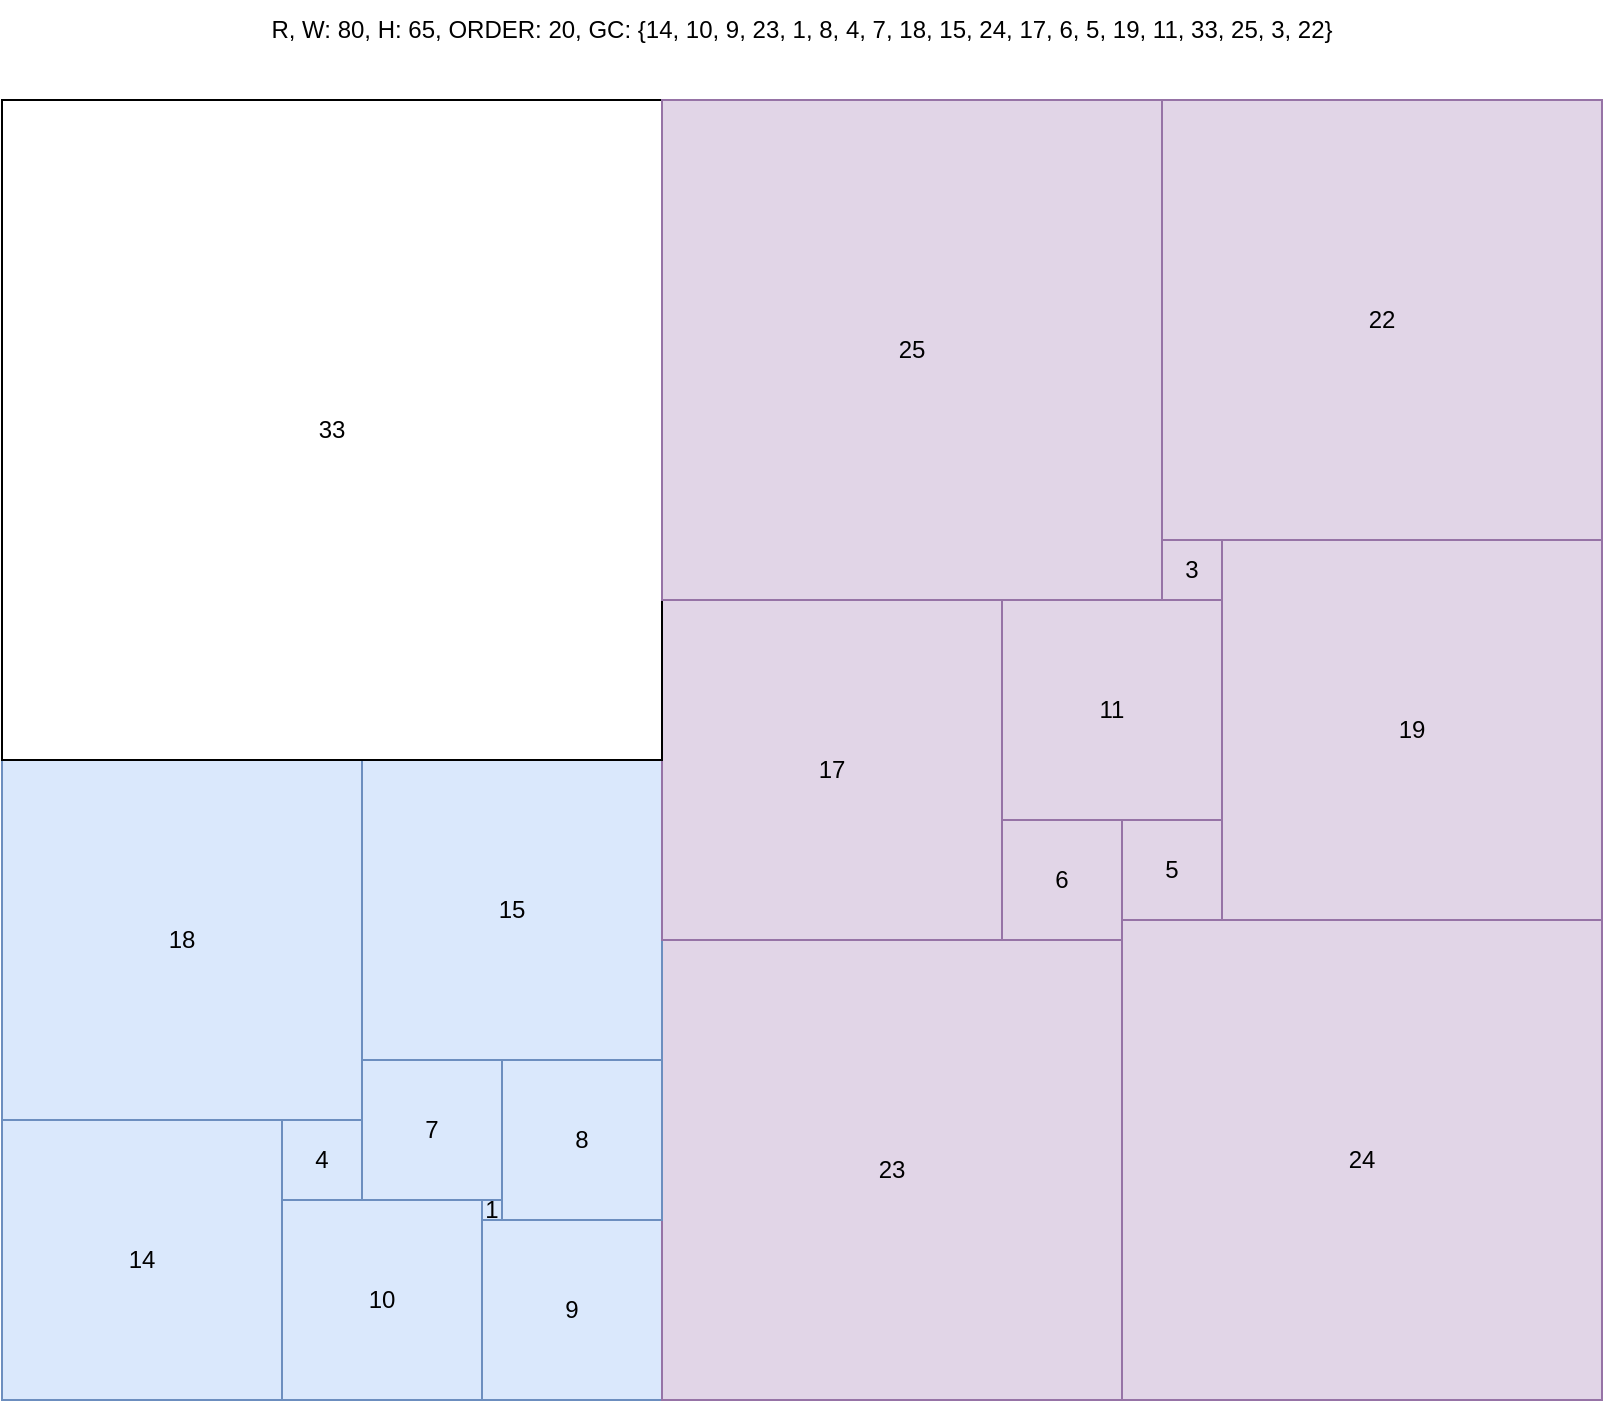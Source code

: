 <mxfile version="21.2.1" type="device">
  <diagram name="Page-1" id="H1nZVYqxkzLZFgEqRADx">
    <mxGraphModel dx="-2930" dy="2675" grid="1" gridSize="10" guides="1" tooltips="1" connect="1" arrows="1" fold="1" page="1" pageScale="1" pageWidth="850" pageHeight="1100" math="0" shadow="0">
      <root>
        <mxCell id="0" />
        <mxCell id="1" parent="0" />
        <mxCell id="AsBp8XiL8Dx4Y6rQVwFH-14078" value="R, W: 80, H: 65, ORDER: 20, GC: {14, 10, 9, 23, 1, 8, 4, 7, 18, 15, 24, 17, 6, 5, 19, 11, 33, 25, 3, 22} " style="text;html=1;strokeColor=none;fillColor=none;align=center;verticalAlign=middle;whiteSpace=wrap;rounded=0;" parent="1" vertex="1">
          <mxGeometry x="4300" width="800" height="30" as="geometry" />
        </mxCell>
        <mxCell id="A1Go9RzxD82dU9YXhFvT-1" value="" style="group;flipV=1;" vertex="1" connectable="0" parent="1">
          <mxGeometry x="4300" y="50" width="800" height="650" as="geometry" />
        </mxCell>
        <mxCell id="761dnnyQ54j-Cl0NHfQN-14079" value="14" style="rounded=0;whiteSpace=wrap;html=1;fillColor=#dae8fc;strokeColor=#6c8ebf;" parent="A1Go9RzxD82dU9YXhFvT-1" vertex="1">
          <mxGeometry y="510" width="140" height="140" as="geometry" />
        </mxCell>
        <mxCell id="761dnnyQ54j-Cl0NHfQN-14080" value="10" style="rounded=0;whiteSpace=wrap;html=1;fillColor=#dae8fc;strokeColor=#6c8ebf;" parent="A1Go9RzxD82dU9YXhFvT-1" vertex="1">
          <mxGeometry x="140" y="550" width="100" height="100" as="geometry" />
        </mxCell>
        <mxCell id="761dnnyQ54j-Cl0NHfQN-14081" value="9" style="rounded=0;whiteSpace=wrap;html=1;fillColor=#dae8fc;strokeColor=#6c8ebf;" parent="A1Go9RzxD82dU9YXhFvT-1" vertex="1">
          <mxGeometry x="240" y="560" width="90" height="90" as="geometry" />
        </mxCell>
        <mxCell id="761dnnyQ54j-Cl0NHfQN-14082" value="23" style="rounded=0;whiteSpace=wrap;html=1;fillColor=#e1d5e7;strokeColor=#9673a6;" parent="A1Go9RzxD82dU9YXhFvT-1" vertex="1">
          <mxGeometry x="330" y="420" width="230" height="230" as="geometry" />
        </mxCell>
        <mxCell id="761dnnyQ54j-Cl0NHfQN-14083" value="1" style="rounded=0;whiteSpace=wrap;html=1;fillColor=#dae8fc;strokeColor=#6c8ebf;" parent="A1Go9RzxD82dU9YXhFvT-1" vertex="1">
          <mxGeometry x="240" y="550" width="10" height="10" as="geometry" />
        </mxCell>
        <mxCell id="761dnnyQ54j-Cl0NHfQN-14084" value="8" style="rounded=0;whiteSpace=wrap;html=1;fillColor=#dae8fc;strokeColor=#6c8ebf;" parent="A1Go9RzxD82dU9YXhFvT-1" vertex="1">
          <mxGeometry x="250" y="480" width="80" height="80" as="geometry" />
        </mxCell>
        <mxCell id="761dnnyQ54j-Cl0NHfQN-14085" value="4" style="rounded=0;whiteSpace=wrap;html=1;fillColor=#dae8fc;strokeColor=#6c8ebf;" parent="A1Go9RzxD82dU9YXhFvT-1" vertex="1">
          <mxGeometry x="140" y="510" width="40" height="40" as="geometry" />
        </mxCell>
        <mxCell id="761dnnyQ54j-Cl0NHfQN-14086" value="7" style="rounded=0;whiteSpace=wrap;html=1;fillColor=#dae8fc;strokeColor=#6c8ebf;" parent="A1Go9RzxD82dU9YXhFvT-1" vertex="1">
          <mxGeometry x="180" y="480" width="70" height="70" as="geometry" />
        </mxCell>
        <mxCell id="761dnnyQ54j-Cl0NHfQN-14087" value="18" style="rounded=0;whiteSpace=wrap;html=1;fillColor=#dae8fc;strokeColor=#6c8ebf;" parent="A1Go9RzxD82dU9YXhFvT-1" vertex="1">
          <mxGeometry y="330" width="180" height="180" as="geometry" />
        </mxCell>
        <mxCell id="761dnnyQ54j-Cl0NHfQN-14088" value="15" style="rounded=0;whiteSpace=wrap;html=1;fillColor=#dae8fc;strokeColor=#6c8ebf;" parent="A1Go9RzxD82dU9YXhFvT-1" vertex="1">
          <mxGeometry x="180" y="330" width="150" height="150" as="geometry" />
        </mxCell>
        <mxCell id="761dnnyQ54j-Cl0NHfQN-14089" value="24" style="rounded=0;whiteSpace=wrap;html=1;fillColor=#e1d5e7;strokeColor=#9673a6;" parent="A1Go9RzxD82dU9YXhFvT-1" vertex="1">
          <mxGeometry x="560" y="410" width="240" height="240" as="geometry" />
        </mxCell>
        <mxCell id="761dnnyQ54j-Cl0NHfQN-14090" value="17" style="rounded=0;whiteSpace=wrap;html=1;fillColor=#e1d5e7;strokeColor=#9673a6;" parent="A1Go9RzxD82dU9YXhFvT-1" vertex="1">
          <mxGeometry x="330" y="250" width="170" height="170" as="geometry" />
        </mxCell>
        <mxCell id="761dnnyQ54j-Cl0NHfQN-14091" value="6" style="rounded=0;whiteSpace=wrap;html=1;fillColor=#e1d5e7;strokeColor=#9673a6;" parent="A1Go9RzxD82dU9YXhFvT-1" vertex="1">
          <mxGeometry x="500" y="360" width="60" height="60" as="geometry" />
        </mxCell>
        <mxCell id="761dnnyQ54j-Cl0NHfQN-14092" value="5" style="rounded=0;whiteSpace=wrap;html=1;fillColor=#e1d5e7;strokeColor=#9673a6;" parent="A1Go9RzxD82dU9YXhFvT-1" vertex="1">
          <mxGeometry x="560" y="360" width="50" height="50" as="geometry" />
        </mxCell>
        <mxCell id="761dnnyQ54j-Cl0NHfQN-14093" value="19" style="rounded=0;whiteSpace=wrap;html=1;fillColor=#e1d5e7;strokeColor=#9673a6;" parent="A1Go9RzxD82dU9YXhFvT-1" vertex="1">
          <mxGeometry x="610" y="220" width="190" height="190" as="geometry" />
        </mxCell>
        <mxCell id="761dnnyQ54j-Cl0NHfQN-14094" value="11" style="rounded=0;whiteSpace=wrap;html=1;fillColor=#e1d5e7;strokeColor=#9673a6;" parent="A1Go9RzxD82dU9YXhFvT-1" vertex="1">
          <mxGeometry x="500" y="250" width="110" height="110" as="geometry" />
        </mxCell>
        <mxCell id="761dnnyQ54j-Cl0NHfQN-14095" value="33" style="rounded=0;whiteSpace=wrap;html=1;" parent="A1Go9RzxD82dU9YXhFvT-1" vertex="1">
          <mxGeometry width="330" height="330" as="geometry" />
        </mxCell>
        <mxCell id="761dnnyQ54j-Cl0NHfQN-14096" value="25" style="rounded=0;whiteSpace=wrap;html=1;fillColor=#e1d5e7;strokeColor=#9673a6;" parent="A1Go9RzxD82dU9YXhFvT-1" vertex="1">
          <mxGeometry x="330" width="250" height="250" as="geometry" />
        </mxCell>
        <mxCell id="761dnnyQ54j-Cl0NHfQN-14097" value="3" style="rounded=0;whiteSpace=wrap;html=1;fillColor=#e1d5e7;strokeColor=#9673a6;" parent="A1Go9RzxD82dU9YXhFvT-1" vertex="1">
          <mxGeometry x="580" y="220" width="30" height="30" as="geometry" />
        </mxCell>
        <mxCell id="761dnnyQ54j-Cl0NHfQN-14098" value="22" style="rounded=0;whiteSpace=wrap;html=1;fillColor=#e1d5e7;strokeColor=#9673a6;" parent="A1Go9RzxD82dU9YXhFvT-1" vertex="1">
          <mxGeometry x="580" width="220" height="220" as="geometry" />
        </mxCell>
      </root>
    </mxGraphModel>
  </diagram>
</mxfile>
